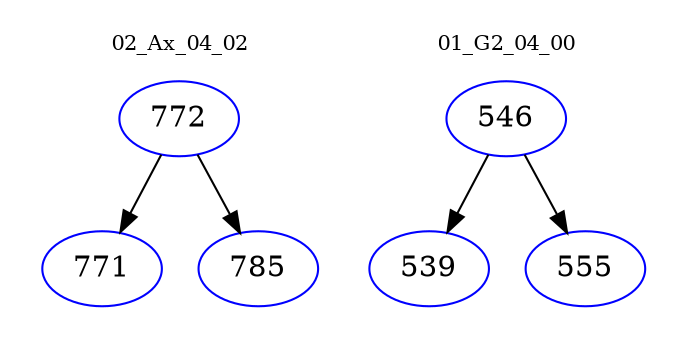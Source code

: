 digraph{
subgraph cluster_0 {
color = white
label = "02_Ax_04_02";
fontsize=10;
T0_772 [label="772", color="blue"]
T0_772 -> T0_771 [color="black"]
T0_771 [label="771", color="blue"]
T0_772 -> T0_785 [color="black"]
T0_785 [label="785", color="blue"]
}
subgraph cluster_1 {
color = white
label = "01_G2_04_00";
fontsize=10;
T1_546 [label="546", color="blue"]
T1_546 -> T1_539 [color="black"]
T1_539 [label="539", color="blue"]
T1_546 -> T1_555 [color="black"]
T1_555 [label="555", color="blue"]
}
}
